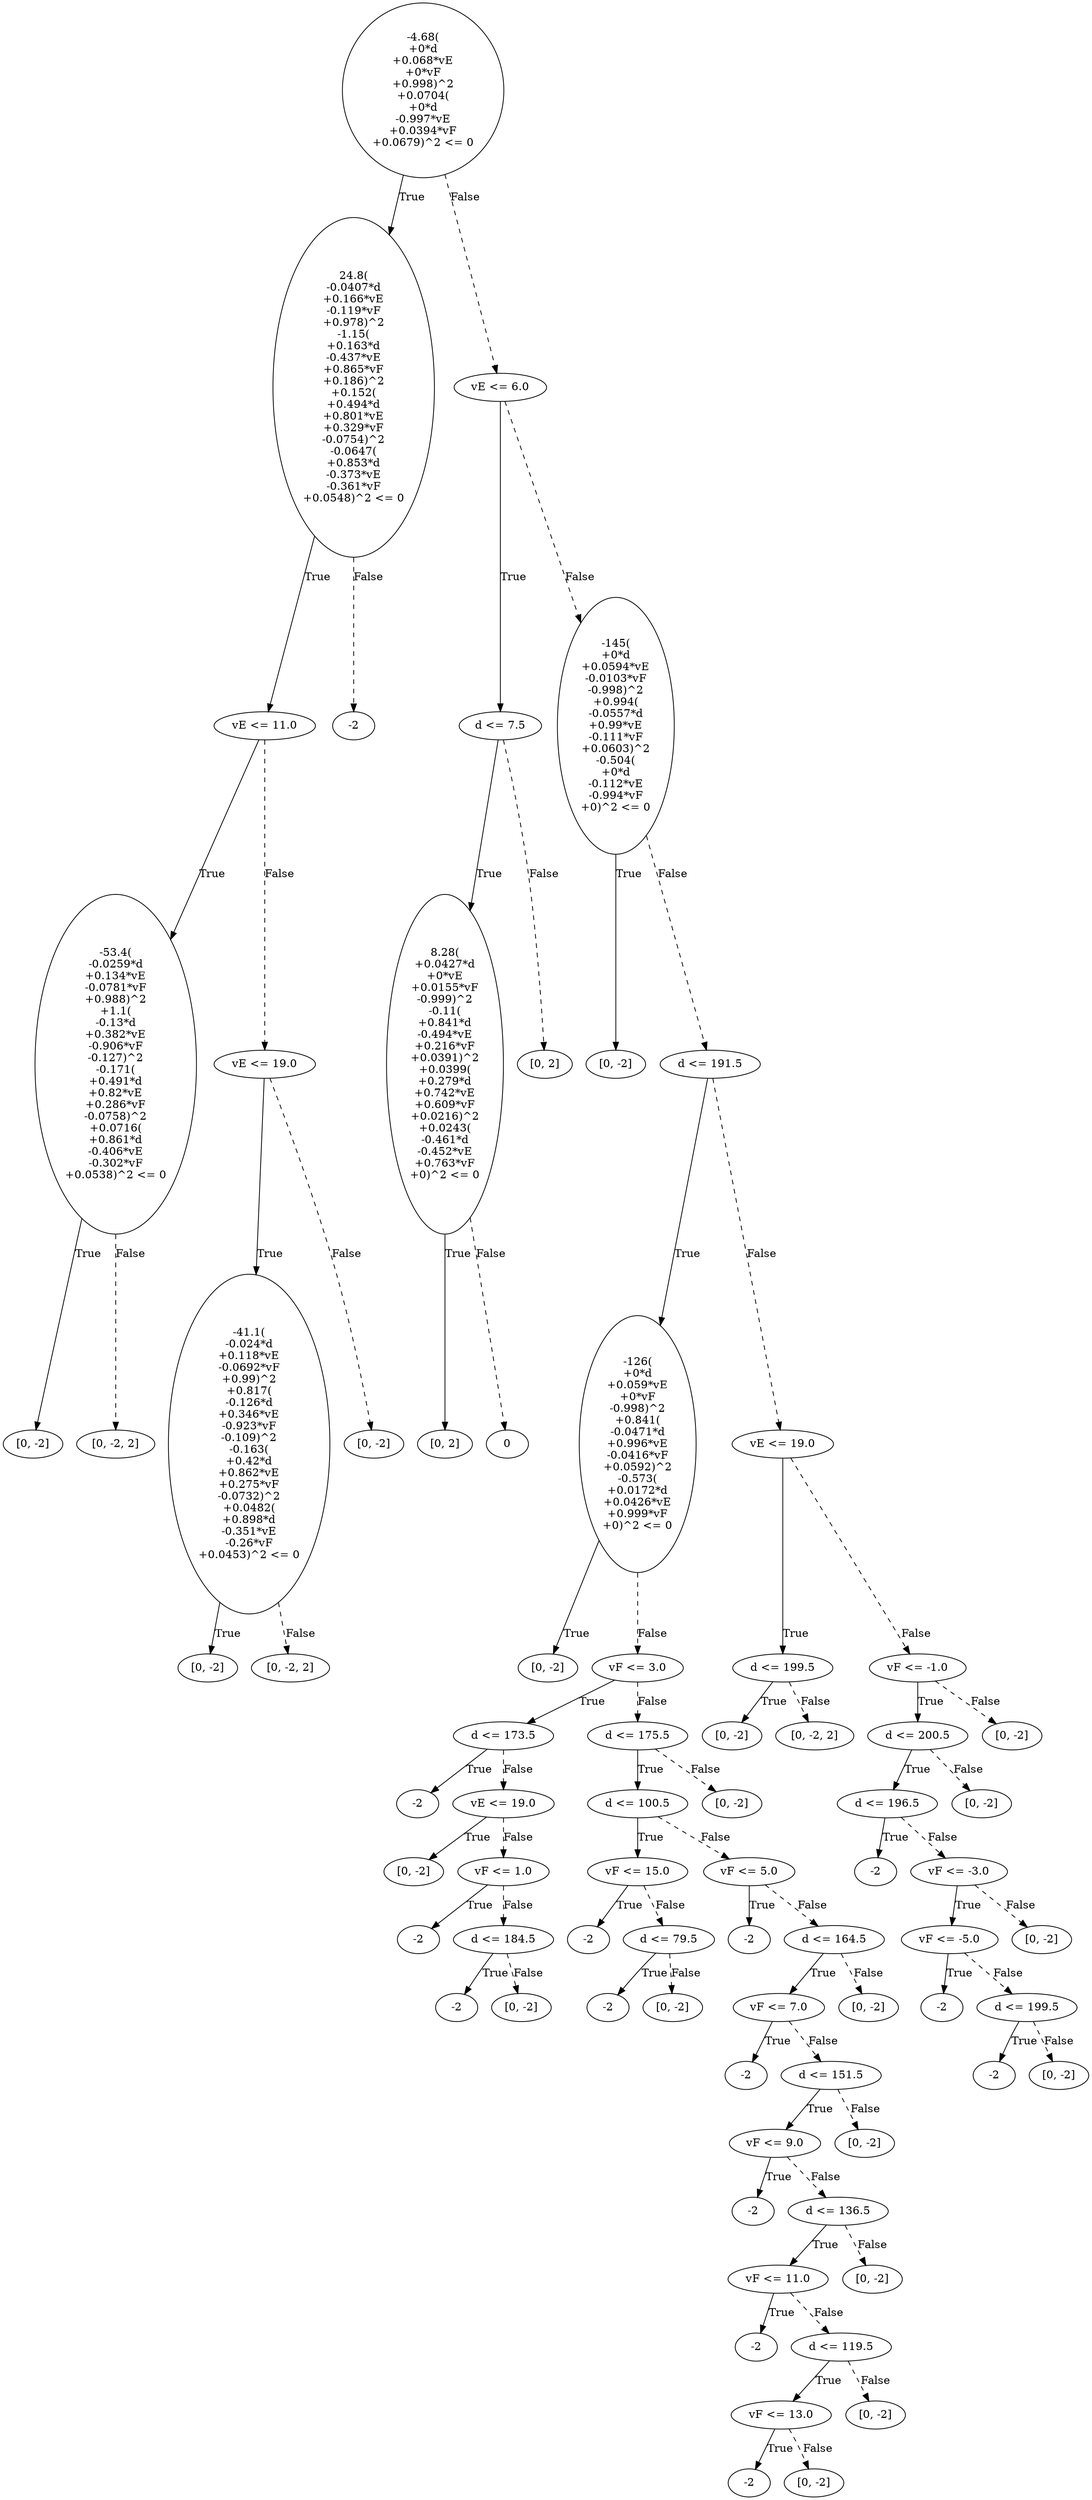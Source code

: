 digraph {
0 [label="-4.68(\n+0*d\n+0.068*vE\n+0*vF\n+0.998)^2\n+0.0704(\n+0*d\n-0.997*vE\n+0.0394*vF\n+0.0679)^2 <= 0"];
1 [label="24.8(\n-0.0407*d\n+0.166*vE\n-0.119*vF\n+0.978)^2\n-1.15(\n+0.163*d\n-0.437*vE\n+0.865*vF\n+0.186)^2\n+0.152(\n+0.494*d\n+0.801*vE\n+0.329*vF\n-0.0754)^2\n-0.0647(\n+0.853*d\n-0.373*vE\n-0.361*vF\n+0.0548)^2 <= 0"];
2 [label="vE <= 11.0"];
3 [label="-53.4(\n-0.0259*d\n+0.134*vE\n-0.0781*vF\n+0.988)^2\n+1.1(\n-0.13*d\n+0.382*vE\n-0.906*vF\n-0.127)^2\n-0.171(\n+0.491*d\n+0.82*vE\n+0.286*vF\n-0.0758)^2\n+0.0716(\n+0.861*d\n-0.406*vE\n-0.302*vF\n+0.0538)^2 <= 0"];
4 [label="[0, -2]"];
3 -> 4 [label="True"];
5 [label="[0, -2, 2]"];
3 -> 5 [style="dashed", label="False"];
2 -> 3 [label="True"];
6 [label="vE <= 19.0"];
7 [label="-41.1(\n-0.024*d\n+0.118*vE\n-0.0692*vF\n+0.99)^2\n+0.817(\n-0.126*d\n+0.346*vE\n-0.923*vF\n-0.109)^2\n-0.163(\n+0.42*d\n+0.862*vE\n+0.275*vF\n-0.0732)^2\n+0.0482(\n+0.898*d\n-0.351*vE\n-0.26*vF\n+0.0453)^2 <= 0"];
8 [label="[0, -2]"];
7 -> 8 [label="True"];
9 [label="[0, -2, 2]"];
7 -> 9 [style="dashed", label="False"];
6 -> 7 [label="True"];
10 [label="[0, -2]"];
6 -> 10 [style="dashed", label="False"];
2 -> 6 [style="dashed", label="False"];
1 -> 2 [label="True"];
11 [label="-2"];
1 -> 11 [style="dashed", label="False"];
0 -> 1 [label="True"];
12 [label="vE <= 6.0"];
13 [label="d <= 7.5"];
14 [label="8.28(\n+0.0427*d\n+0*vE\n+0.0155*vF\n-0.999)^2\n-0.11(\n+0.841*d\n-0.494*vE\n+0.216*vF\n+0.0391)^2\n+0.0399(\n+0.279*d\n+0.742*vE\n+0.609*vF\n+0.0216)^2\n+0.0243(\n-0.461*d\n-0.452*vE\n+0.763*vF\n+0)^2 <= 0"];
15 [label="[0, 2]"];
14 -> 15 [label="True"];
16 [label="0"];
14 -> 16 [style="dashed", label="False"];
13 -> 14 [label="True"];
17 [label="[0, 2]"];
13 -> 17 [style="dashed", label="False"];
12 -> 13 [label="True"];
18 [label="-145(\n+0*d\n+0.0594*vE\n-0.0103*vF\n-0.998)^2\n+0.994(\n-0.0557*d\n+0.99*vE\n-0.111*vF\n+0.0603)^2\n-0.504(\n+0*d\n-0.112*vE\n-0.994*vF\n+0)^2 <= 0"];
19 [label="[0, -2]"];
18 -> 19 [label="True"];
20 [label="d <= 191.5"];
21 [label="-126(\n+0*d\n+0.059*vE\n+0*vF\n-0.998)^2\n+0.841(\n-0.0471*d\n+0.996*vE\n-0.0416*vF\n+0.0592)^2\n-0.573(\n+0.0172*d\n+0.0426*vE\n+0.999*vF\n+0)^2 <= 0"];
22 [label="[0, -2]"];
21 -> 22 [label="True"];
23 [label="vF <= 3.0"];
24 [label="d <= 173.5"];
25 [label="-2"];
24 -> 25 [label="True"];
26 [label="vE <= 19.0"];
27 [label="[0, -2]"];
26 -> 27 [label="True"];
28 [label="vF <= 1.0"];
29 [label="-2"];
28 -> 29 [label="True"];
30 [label="d <= 184.5"];
31 [label="-2"];
30 -> 31 [label="True"];
32 [label="[0, -2]"];
30 -> 32 [style="dashed", label="False"];
28 -> 30 [style="dashed", label="False"];
26 -> 28 [style="dashed", label="False"];
24 -> 26 [style="dashed", label="False"];
23 -> 24 [label="True"];
33 [label="d <= 175.5"];
34 [label="d <= 100.5"];
35 [label="vF <= 15.0"];
36 [label="-2"];
35 -> 36 [label="True"];
37 [label="d <= 79.5"];
38 [label="-2"];
37 -> 38 [label="True"];
39 [label="[0, -2]"];
37 -> 39 [style="dashed", label="False"];
35 -> 37 [style="dashed", label="False"];
34 -> 35 [label="True"];
40 [label="vF <= 5.0"];
41 [label="-2"];
40 -> 41 [label="True"];
42 [label="d <= 164.5"];
43 [label="vF <= 7.0"];
44 [label="-2"];
43 -> 44 [label="True"];
45 [label="d <= 151.5"];
46 [label="vF <= 9.0"];
47 [label="-2"];
46 -> 47 [label="True"];
48 [label="d <= 136.5"];
49 [label="vF <= 11.0"];
50 [label="-2"];
49 -> 50 [label="True"];
51 [label="d <= 119.5"];
52 [label="vF <= 13.0"];
53 [label="-2"];
52 -> 53 [label="True"];
54 [label="[0, -2]"];
52 -> 54 [style="dashed", label="False"];
51 -> 52 [label="True"];
55 [label="[0, -2]"];
51 -> 55 [style="dashed", label="False"];
49 -> 51 [style="dashed", label="False"];
48 -> 49 [label="True"];
56 [label="[0, -2]"];
48 -> 56 [style="dashed", label="False"];
46 -> 48 [style="dashed", label="False"];
45 -> 46 [label="True"];
57 [label="[0, -2]"];
45 -> 57 [style="dashed", label="False"];
43 -> 45 [style="dashed", label="False"];
42 -> 43 [label="True"];
58 [label="[0, -2]"];
42 -> 58 [style="dashed", label="False"];
40 -> 42 [style="dashed", label="False"];
34 -> 40 [style="dashed", label="False"];
33 -> 34 [label="True"];
59 [label="[0, -2]"];
33 -> 59 [style="dashed", label="False"];
23 -> 33 [style="dashed", label="False"];
21 -> 23 [style="dashed", label="False"];
20 -> 21 [label="True"];
60 [label="vE <= 19.0"];
61 [label="d <= 199.5"];
62 [label="[0, -2]"];
61 -> 62 [label="True"];
63 [label="[0, -2, 2]"];
61 -> 63 [style="dashed", label="False"];
60 -> 61 [label="True"];
64 [label="vF <= -1.0"];
65 [label="d <= 200.5"];
66 [label="d <= 196.5"];
67 [label="-2"];
66 -> 67 [label="True"];
68 [label="vF <= -3.0"];
69 [label="vF <= -5.0"];
70 [label="-2"];
69 -> 70 [label="True"];
71 [label="d <= 199.5"];
72 [label="-2"];
71 -> 72 [label="True"];
73 [label="[0, -2]"];
71 -> 73 [style="dashed", label="False"];
69 -> 71 [style="dashed", label="False"];
68 -> 69 [label="True"];
74 [label="[0, -2]"];
68 -> 74 [style="dashed", label="False"];
66 -> 68 [style="dashed", label="False"];
65 -> 66 [label="True"];
75 [label="[0, -2]"];
65 -> 75 [style="dashed", label="False"];
64 -> 65 [label="True"];
76 [label="[0, -2]"];
64 -> 76 [style="dashed", label="False"];
60 -> 64 [style="dashed", label="False"];
20 -> 60 [style="dashed", label="False"];
18 -> 20 [style="dashed", label="False"];
12 -> 18 [style="dashed", label="False"];
0 -> 12 [style="dashed", label="False"];

}